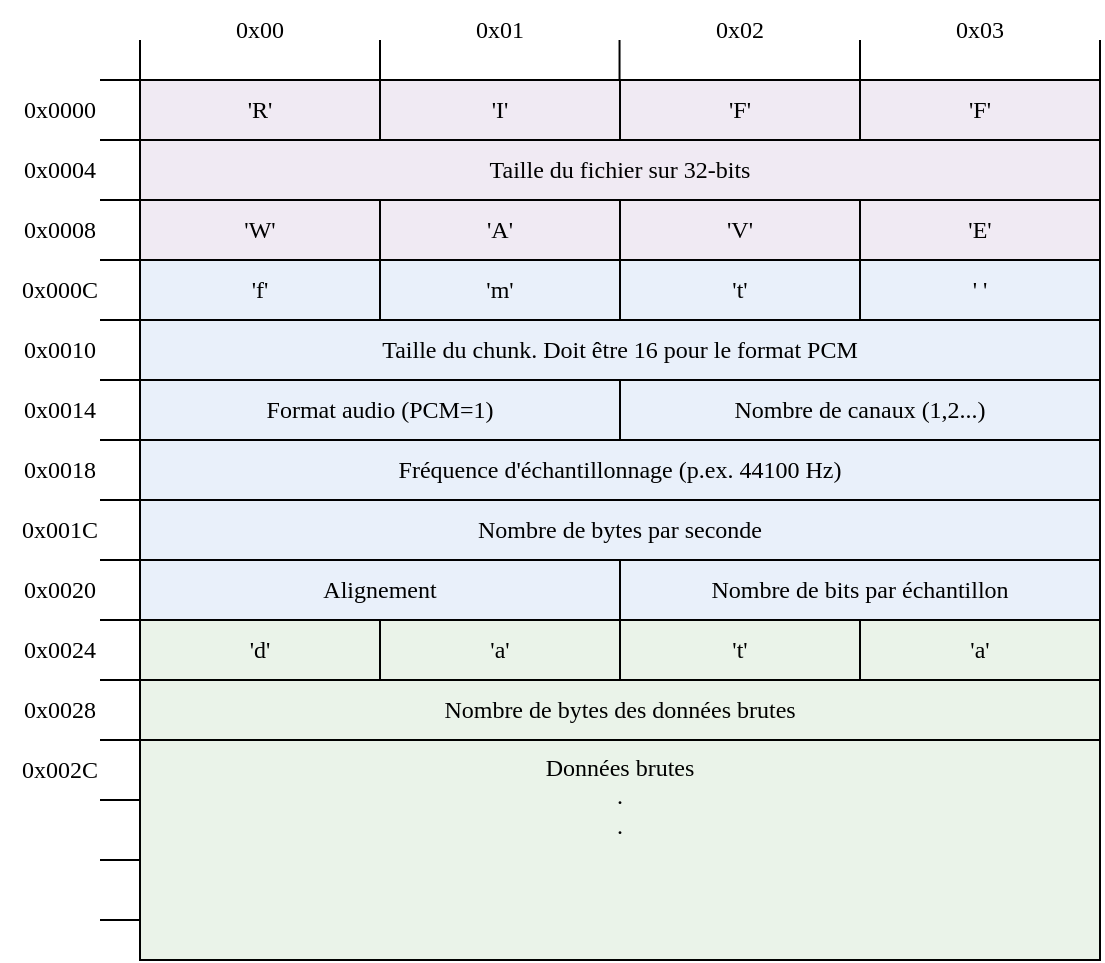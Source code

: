 <mxfile version="22.1.16" type="device">
  <diagram name="Page-1" id="-Ry3iSlAWCDxJq_BYXxY">
    <mxGraphModel dx="1098" dy="940" grid="1" gridSize="10" guides="1" tooltips="1" connect="1" arrows="1" fold="1" page="1" pageScale="1" pageWidth="800" pageHeight="500" math="0" shadow="0">
      <root>
        <mxCell id="0" />
        <mxCell id="1" parent="0" />
        <mxCell id="C3kIpUEHoAadtdzjjU6n-1" value="&#39;R&#39;" style="rounded=0;whiteSpace=wrap;html=1;fontFamily=Lucida Console;fillColor=#E1D5E7;fillOpacity=50;" parent="1" vertex="1">
          <mxGeometry x="195" y="40" width="120" height="30" as="geometry" />
        </mxCell>
        <mxCell id="C3kIpUEHoAadtdzjjU6n-2" value="&#39;I&#39;" style="rounded=0;whiteSpace=wrap;html=1;fontFamily=Lucida Console;fillColor=#E1D5E7;fillOpacity=50;" parent="1" vertex="1">
          <mxGeometry x="315" y="40" width="120" height="30" as="geometry" />
        </mxCell>
        <mxCell id="C3kIpUEHoAadtdzjjU6n-3" value="&#39;F&#39;" style="rounded=0;whiteSpace=wrap;html=1;fontFamily=Lucida Console;fillColor=#E1D5E7;fillOpacity=50;" parent="1" vertex="1">
          <mxGeometry x="435" y="40" width="120" height="30" as="geometry" />
        </mxCell>
        <mxCell id="C3kIpUEHoAadtdzjjU6n-4" value="&#39;F&#39;" style="rounded=0;whiteSpace=wrap;html=1;fontFamily=Lucida Console;fillColor=#E1D5E7;fillOpacity=50;" parent="1" vertex="1">
          <mxGeometry x="555" y="40" width="120" height="30" as="geometry" />
        </mxCell>
        <mxCell id="C3kIpUEHoAadtdzjjU6n-5" value="Taille du fichier sur 32-bits" style="rounded=0;whiteSpace=wrap;html=1;fontFamily=Lucida Console;fillColor=#E1D5E7;fillOpacity=50;" parent="1" vertex="1">
          <mxGeometry x="195" y="70" width="480" height="30" as="geometry" />
        </mxCell>
        <mxCell id="C3kIpUEHoAadtdzjjU6n-6" value="&#39;W&#39;" style="rounded=0;whiteSpace=wrap;html=1;fontFamily=Lucida Console;fillColor=#E1D5E7;fillOpacity=50;" parent="1" vertex="1">
          <mxGeometry x="195" y="100" width="120" height="30" as="geometry" />
        </mxCell>
        <mxCell id="C3kIpUEHoAadtdzjjU6n-7" value="&#39;A&#39;" style="rounded=0;whiteSpace=wrap;html=1;fontFamily=Lucida Console;fillColor=#E1D5E7;fillOpacity=50;" parent="1" vertex="1">
          <mxGeometry x="315" y="100" width="120" height="30" as="geometry" />
        </mxCell>
        <mxCell id="C3kIpUEHoAadtdzjjU6n-8" value="&#39;V&#39;" style="rounded=0;whiteSpace=wrap;html=1;fontFamily=Lucida Console;fillColor=#E1D5E7;fillOpacity=50;" parent="1" vertex="1">
          <mxGeometry x="435" y="100" width="120" height="30" as="geometry" />
        </mxCell>
        <mxCell id="C3kIpUEHoAadtdzjjU6n-9" value="&#39;E&#39;" style="rounded=0;whiteSpace=wrap;html=1;fontFamily=Lucida Console;fillColor=#E1D5E7;fillOpacity=50;" parent="1" vertex="1">
          <mxGeometry x="555" y="100" width="120" height="30" as="geometry" />
        </mxCell>
        <mxCell id="C3kIpUEHoAadtdzjjU6n-10" value="&#39;f&#39;" style="rounded=0;whiteSpace=wrap;html=1;fontFamily=Lucida Console;fillColor=#D4E1F5;fillOpacity=50;" parent="1" vertex="1">
          <mxGeometry x="195" y="130" width="120" height="30" as="geometry" />
        </mxCell>
        <mxCell id="C3kIpUEHoAadtdzjjU6n-11" value="&#39;m&#39;" style="rounded=0;whiteSpace=wrap;html=1;fontFamily=Lucida Console;fillColor=#D4E1F5;fillOpacity=50;" parent="1" vertex="1">
          <mxGeometry x="315" y="130" width="120" height="30" as="geometry" />
        </mxCell>
        <mxCell id="C3kIpUEHoAadtdzjjU6n-12" value="&#39;t&#39;" style="rounded=0;whiteSpace=wrap;html=1;fontFamily=Lucida Console;fillColor=#D4E1F5;fillOpacity=50;" parent="1" vertex="1">
          <mxGeometry x="435" y="130" width="120" height="30" as="geometry" />
        </mxCell>
        <mxCell id="C3kIpUEHoAadtdzjjU6n-13" value="&#39; &#39;" style="rounded=0;whiteSpace=wrap;html=1;fontFamily=Lucida Console;fillColor=#D4E1F5;fillOpacity=50;" parent="1" vertex="1">
          <mxGeometry x="555" y="130" width="120" height="30" as="geometry" />
        </mxCell>
        <mxCell id="C3kIpUEHoAadtdzjjU6n-14" value="Taille du chunk. Doit être 16 pour le format PCM" style="rounded=0;whiteSpace=wrap;html=1;fontFamily=Lucida Console;fillColor=#D4E1F5;fillOpacity=50;" parent="1" vertex="1">
          <mxGeometry x="195" y="160" width="480" height="30" as="geometry" />
        </mxCell>
        <mxCell id="C3kIpUEHoAadtdzjjU6n-15" value="Format audio (PCM=1)" style="rounded=0;whiteSpace=wrap;html=1;fontFamily=Lucida Console;fillColor=#D4E1F5;fillOpacity=50;" parent="1" vertex="1">
          <mxGeometry x="195" y="190" width="240" height="30" as="geometry" />
        </mxCell>
        <mxCell id="C3kIpUEHoAadtdzjjU6n-16" value="Nombre de canaux (1,2...)" style="rounded=0;whiteSpace=wrap;html=1;fontFamily=Lucida Console;fillColor=#D4E1F5;fillOpacity=50;" parent="1" vertex="1">
          <mxGeometry x="435" y="190" width="240" height="30" as="geometry" />
        </mxCell>
        <mxCell id="C3kIpUEHoAadtdzjjU6n-17" value="Fréquence d&#39;échantillonnage (p.ex. 44100 Hz)" style="rounded=0;whiteSpace=wrap;html=1;fontFamily=Lucida Console;fillColor=#D4E1F5;fillOpacity=50;" parent="1" vertex="1">
          <mxGeometry x="195" y="220" width="480" height="30" as="geometry" />
        </mxCell>
        <mxCell id="C3kIpUEHoAadtdzjjU6n-18" value="Nombre de bytes par seconde" style="rounded=0;whiteSpace=wrap;html=1;fontFamily=Lucida Console;fillColor=#D4E1F5;fillOpacity=50;" parent="1" vertex="1">
          <mxGeometry x="195" y="250" width="480" height="30" as="geometry" />
        </mxCell>
        <mxCell id="C3kIpUEHoAadtdzjjU6n-19" value="Alignement" style="rounded=0;whiteSpace=wrap;html=1;fontFamily=Lucida Console;fillColor=#D4E1F5;fillOpacity=50;" parent="1" vertex="1">
          <mxGeometry x="195" y="280" width="240" height="30" as="geometry" />
        </mxCell>
        <mxCell id="C3kIpUEHoAadtdzjjU6n-20" value="Nombre de bits par échantillon" style="rounded=0;whiteSpace=wrap;html=1;fontFamily=Lucida Console;fillColor=#D4E1F5;fillOpacity=50;" parent="1" vertex="1">
          <mxGeometry x="435" y="280" width="240" height="30" as="geometry" />
        </mxCell>
        <mxCell id="C3kIpUEHoAadtdzjjU6n-21" value="&#39;d&#39;" style="rounded=0;whiteSpace=wrap;html=1;fontFamily=Lucida Console;fillColor=#D5E8D4;fillOpacity=50;" parent="1" vertex="1">
          <mxGeometry x="195" y="310" width="120" height="30" as="geometry" />
        </mxCell>
        <mxCell id="C3kIpUEHoAadtdzjjU6n-22" value="&#39;a&#39;" style="rounded=0;whiteSpace=wrap;html=1;fontFamily=Lucida Console;fillColor=#D5E8D4;fillOpacity=50;" parent="1" vertex="1">
          <mxGeometry x="315" y="310" width="120" height="30" as="geometry" />
        </mxCell>
        <mxCell id="C3kIpUEHoAadtdzjjU6n-23" value="&#39;t&#39;" style="rounded=0;whiteSpace=wrap;html=1;fontFamily=Lucida Console;fillColor=#D5E8D4;fillOpacity=50;" parent="1" vertex="1">
          <mxGeometry x="435" y="310" width="120" height="30" as="geometry" />
        </mxCell>
        <mxCell id="C3kIpUEHoAadtdzjjU6n-24" value="&#39;a&#39;" style="rounded=0;whiteSpace=wrap;html=1;fontFamily=Lucida Console;fillColor=#D5E8D4;fillOpacity=50;" parent="1" vertex="1">
          <mxGeometry x="555" y="310" width="120" height="30" as="geometry" />
        </mxCell>
        <mxCell id="C3kIpUEHoAadtdzjjU6n-25" value="Nombre de bytes des données brutes" style="rounded=0;whiteSpace=wrap;html=1;fontFamily=Lucida Console;fillColor=#D5E8D4;fillOpacity=50;" parent="1" vertex="1">
          <mxGeometry x="195" y="340" width="480" height="30" as="geometry" />
        </mxCell>
        <mxCell id="C3kIpUEHoAadtdzjjU6n-26" value="Données brutes&lt;br&gt;.&lt;br&gt;." style="rounded=0;whiteSpace=wrap;html=1;fontFamily=Lucida Console;verticalAlign=top;fillColor=#D5E8D4;fillOpacity=50;" parent="1" vertex="1">
          <mxGeometry x="195" y="370" width="480" height="110" as="geometry" />
        </mxCell>
        <mxCell id="C3kIpUEHoAadtdzjjU6n-27" value="" style="endArrow=none;html=1;rounded=0;" parent="1" edge="1">
          <mxGeometry width="50" height="50" relative="1" as="geometry">
            <mxPoint x="195" y="40" as="sourcePoint" />
            <mxPoint x="195" y="20" as="targetPoint" />
          </mxGeometry>
        </mxCell>
        <mxCell id="C3kIpUEHoAadtdzjjU6n-28" value="" style="endArrow=none;html=1;rounded=0;" parent="1" edge="1">
          <mxGeometry width="50" height="50" relative="1" as="geometry">
            <mxPoint x="315" y="40" as="sourcePoint" />
            <mxPoint x="315" y="20" as="targetPoint" />
          </mxGeometry>
        </mxCell>
        <mxCell id="C3kIpUEHoAadtdzjjU6n-29" value="" style="endArrow=none;html=1;rounded=0;" parent="1" edge="1">
          <mxGeometry width="50" height="50" relative="1" as="geometry">
            <mxPoint x="434.77" y="40" as="sourcePoint" />
            <mxPoint x="434.77" y="20" as="targetPoint" />
          </mxGeometry>
        </mxCell>
        <mxCell id="C3kIpUEHoAadtdzjjU6n-30" value="" style="endArrow=none;html=1;rounded=0;" parent="1" edge="1">
          <mxGeometry width="50" height="50" relative="1" as="geometry">
            <mxPoint x="555" y="40" as="sourcePoint" />
            <mxPoint x="555" y="20" as="targetPoint" />
          </mxGeometry>
        </mxCell>
        <mxCell id="C3kIpUEHoAadtdzjjU6n-31" value="" style="endArrow=none;html=1;rounded=0;" parent="1" edge="1">
          <mxGeometry width="50" height="50" relative="1" as="geometry">
            <mxPoint x="675" y="40" as="sourcePoint" />
            <mxPoint x="675" y="20" as="targetPoint" />
          </mxGeometry>
        </mxCell>
        <mxCell id="C3kIpUEHoAadtdzjjU6n-32" value="0x00" style="text;strokeColor=none;align=center;fillColor=none;html=1;verticalAlign=middle;whiteSpace=wrap;rounded=0;fontFamily=Lucida Console;" parent="1" vertex="1">
          <mxGeometry x="225" width="60" height="30" as="geometry" />
        </mxCell>
        <mxCell id="C3kIpUEHoAadtdzjjU6n-33" value="0x01" style="text;strokeColor=none;align=center;fillColor=none;html=1;verticalAlign=middle;whiteSpace=wrap;rounded=0;fontFamily=Lucida Console;" parent="1" vertex="1">
          <mxGeometry x="345" width="60" height="30" as="geometry" />
        </mxCell>
        <mxCell id="C3kIpUEHoAadtdzjjU6n-34" value="0x02" style="text;strokeColor=none;align=center;fillColor=none;html=1;verticalAlign=middle;whiteSpace=wrap;rounded=0;fontFamily=Lucida Console;" parent="1" vertex="1">
          <mxGeometry x="465" width="60" height="30" as="geometry" />
        </mxCell>
        <mxCell id="C3kIpUEHoAadtdzjjU6n-35" value="0x03" style="text;strokeColor=none;align=center;fillColor=none;html=1;verticalAlign=middle;whiteSpace=wrap;rounded=0;fontFamily=Lucida Console;" parent="1" vertex="1">
          <mxGeometry x="585" width="60" height="30" as="geometry" />
        </mxCell>
        <mxCell id="C3kIpUEHoAadtdzjjU6n-36" value="" style="endArrow=none;html=1;rounded=0;" parent="1" edge="1">
          <mxGeometry width="50" height="50" relative="1" as="geometry">
            <mxPoint x="175" y="40" as="sourcePoint" />
            <mxPoint x="195" y="40" as="targetPoint" />
          </mxGeometry>
        </mxCell>
        <mxCell id="C3kIpUEHoAadtdzjjU6n-37" value="" style="endArrow=none;html=1;rounded=0;" parent="1" edge="1">
          <mxGeometry width="50" height="50" relative="1" as="geometry">
            <mxPoint x="175" y="70" as="sourcePoint" />
            <mxPoint x="195" y="70" as="targetPoint" />
          </mxGeometry>
        </mxCell>
        <mxCell id="C3kIpUEHoAadtdzjjU6n-38" value="" style="endArrow=none;html=1;rounded=0;" parent="1" edge="1">
          <mxGeometry width="50" height="50" relative="1" as="geometry">
            <mxPoint x="175" y="100" as="sourcePoint" />
            <mxPoint x="195" y="100" as="targetPoint" />
          </mxGeometry>
        </mxCell>
        <mxCell id="C3kIpUEHoAadtdzjjU6n-39" value="" style="endArrow=none;html=1;rounded=0;" parent="1" edge="1">
          <mxGeometry width="50" height="50" relative="1" as="geometry">
            <mxPoint x="175" y="130" as="sourcePoint" />
            <mxPoint x="195" y="130" as="targetPoint" />
          </mxGeometry>
        </mxCell>
        <mxCell id="C3kIpUEHoAadtdzjjU6n-40" value="" style="endArrow=none;html=1;rounded=0;" parent="1" edge="1">
          <mxGeometry width="50" height="50" relative="1" as="geometry">
            <mxPoint x="175" y="160" as="sourcePoint" />
            <mxPoint x="195" y="160" as="targetPoint" />
          </mxGeometry>
        </mxCell>
        <mxCell id="C3kIpUEHoAadtdzjjU6n-41" value="" style="endArrow=none;html=1;rounded=0;" parent="1" edge="1">
          <mxGeometry width="50" height="50" relative="1" as="geometry">
            <mxPoint x="175" y="190" as="sourcePoint" />
            <mxPoint x="195" y="190" as="targetPoint" />
          </mxGeometry>
        </mxCell>
        <mxCell id="C3kIpUEHoAadtdzjjU6n-42" value="" style="endArrow=none;html=1;rounded=0;" parent="1" edge="1">
          <mxGeometry width="50" height="50" relative="1" as="geometry">
            <mxPoint x="175" y="220" as="sourcePoint" />
            <mxPoint x="195" y="220" as="targetPoint" />
          </mxGeometry>
        </mxCell>
        <mxCell id="C3kIpUEHoAadtdzjjU6n-43" value="" style="endArrow=none;html=1;rounded=0;" parent="1" edge="1">
          <mxGeometry width="50" height="50" relative="1" as="geometry">
            <mxPoint x="175" y="250" as="sourcePoint" />
            <mxPoint x="195" y="250" as="targetPoint" />
          </mxGeometry>
        </mxCell>
        <mxCell id="C3kIpUEHoAadtdzjjU6n-44" value="" style="endArrow=none;html=1;rounded=0;" parent="1" edge="1">
          <mxGeometry width="50" height="50" relative="1" as="geometry">
            <mxPoint x="175" y="280" as="sourcePoint" />
            <mxPoint x="195" y="280" as="targetPoint" />
          </mxGeometry>
        </mxCell>
        <mxCell id="C3kIpUEHoAadtdzjjU6n-45" value="" style="endArrow=none;html=1;rounded=0;" parent="1" edge="1">
          <mxGeometry width="50" height="50" relative="1" as="geometry">
            <mxPoint x="175" y="310" as="sourcePoint" />
            <mxPoint x="195" y="310" as="targetPoint" />
          </mxGeometry>
        </mxCell>
        <mxCell id="C3kIpUEHoAadtdzjjU6n-46" value="" style="endArrow=none;html=1;rounded=0;" parent="1" edge="1">
          <mxGeometry width="50" height="50" relative="1" as="geometry">
            <mxPoint x="175" y="340" as="sourcePoint" />
            <mxPoint x="195" y="340" as="targetPoint" />
          </mxGeometry>
        </mxCell>
        <mxCell id="C3kIpUEHoAadtdzjjU6n-47" value="" style="endArrow=none;html=1;rounded=0;" parent="1" edge="1">
          <mxGeometry width="50" height="50" relative="1" as="geometry">
            <mxPoint x="175" y="370" as="sourcePoint" />
            <mxPoint x="195" y="370" as="targetPoint" />
          </mxGeometry>
        </mxCell>
        <mxCell id="C3kIpUEHoAadtdzjjU6n-49" value="" style="endArrow=none;html=1;rounded=0;" parent="1" edge="1">
          <mxGeometry width="50" height="50" relative="1" as="geometry">
            <mxPoint x="175" y="400" as="sourcePoint" />
            <mxPoint x="195" y="400" as="targetPoint" />
          </mxGeometry>
        </mxCell>
        <mxCell id="C3kIpUEHoAadtdzjjU6n-50" value="" style="endArrow=none;html=1;rounded=0;" parent="1" edge="1">
          <mxGeometry width="50" height="50" relative="1" as="geometry">
            <mxPoint x="175" y="430" as="sourcePoint" />
            <mxPoint x="195" y="430" as="targetPoint" />
          </mxGeometry>
        </mxCell>
        <mxCell id="C3kIpUEHoAadtdzjjU6n-51" value="" style="endArrow=none;html=1;rounded=0;" parent="1" edge="1">
          <mxGeometry width="50" height="50" relative="1" as="geometry">
            <mxPoint x="175" y="460" as="sourcePoint" />
            <mxPoint x="195" y="460" as="targetPoint" />
          </mxGeometry>
        </mxCell>
        <mxCell id="C3kIpUEHoAadtdzjjU6n-52" value="0x0000" style="text;strokeColor=none;align=center;fillColor=none;html=1;verticalAlign=middle;whiteSpace=wrap;rounded=0;fontFamily=Lucida Console;" parent="1" vertex="1">
          <mxGeometry x="125" y="40" width="60" height="30" as="geometry" />
        </mxCell>
        <mxCell id="C3kIpUEHoAadtdzjjU6n-53" value="0x0004" style="text;strokeColor=none;align=center;fillColor=none;html=1;verticalAlign=middle;whiteSpace=wrap;rounded=0;fontFamily=Lucida Console;" parent="1" vertex="1">
          <mxGeometry x="125" y="70" width="60" height="30" as="geometry" />
        </mxCell>
        <mxCell id="C3kIpUEHoAadtdzjjU6n-54" value="0x0008" style="text;strokeColor=none;align=center;fillColor=none;html=1;verticalAlign=middle;whiteSpace=wrap;rounded=0;fontFamily=Lucida Console;" parent="1" vertex="1">
          <mxGeometry x="125" y="100" width="60" height="30" as="geometry" />
        </mxCell>
        <mxCell id="C3kIpUEHoAadtdzjjU6n-55" value="0x000C" style="text;strokeColor=none;align=center;fillColor=none;html=1;verticalAlign=middle;whiteSpace=wrap;rounded=0;fontFamily=Lucida Console;" parent="1" vertex="1">
          <mxGeometry x="125" y="130" width="60" height="30" as="geometry" />
        </mxCell>
        <mxCell id="C3kIpUEHoAadtdzjjU6n-56" value="0x0010" style="text;strokeColor=none;align=center;fillColor=none;html=1;verticalAlign=middle;whiteSpace=wrap;rounded=0;fontFamily=Lucida Console;" parent="1" vertex="1">
          <mxGeometry x="125" y="160" width="60" height="30" as="geometry" />
        </mxCell>
        <mxCell id="C3kIpUEHoAadtdzjjU6n-57" value="0x0014" style="text;strokeColor=none;align=center;fillColor=none;html=1;verticalAlign=middle;whiteSpace=wrap;rounded=0;fontFamily=Lucida Console;" parent="1" vertex="1">
          <mxGeometry x="125" y="190" width="60" height="30" as="geometry" />
        </mxCell>
        <mxCell id="C3kIpUEHoAadtdzjjU6n-58" value="0x0018" style="text;strokeColor=none;align=center;fillColor=none;html=1;verticalAlign=middle;whiteSpace=wrap;rounded=0;fontFamily=Lucida Console;" parent="1" vertex="1">
          <mxGeometry x="125" y="220" width="60" height="30" as="geometry" />
        </mxCell>
        <mxCell id="C3kIpUEHoAadtdzjjU6n-59" value="0x001C" style="text;strokeColor=none;align=center;fillColor=none;html=1;verticalAlign=middle;whiteSpace=wrap;rounded=0;fontFamily=Lucida Console;" parent="1" vertex="1">
          <mxGeometry x="125" y="250" width="60" height="30" as="geometry" />
        </mxCell>
        <mxCell id="C3kIpUEHoAadtdzjjU6n-60" value="0x0020" style="text;strokeColor=none;align=center;fillColor=none;html=1;verticalAlign=middle;whiteSpace=wrap;rounded=0;fontFamily=Lucida Console;" parent="1" vertex="1">
          <mxGeometry x="125" y="280" width="60" height="30" as="geometry" />
        </mxCell>
        <mxCell id="C3kIpUEHoAadtdzjjU6n-61" value="0x0024" style="text;strokeColor=none;align=center;fillColor=none;html=1;verticalAlign=middle;whiteSpace=wrap;rounded=0;fontFamily=Lucida Console;" parent="1" vertex="1">
          <mxGeometry x="125" y="310" width="60" height="30" as="geometry" />
        </mxCell>
        <mxCell id="C3kIpUEHoAadtdzjjU6n-62" value="0x0028" style="text;strokeColor=none;align=center;fillColor=none;html=1;verticalAlign=middle;whiteSpace=wrap;rounded=0;fontFamily=Lucida Console;" parent="1" vertex="1">
          <mxGeometry x="125" y="340" width="60" height="30" as="geometry" />
        </mxCell>
        <mxCell id="C3kIpUEHoAadtdzjjU6n-63" value="0x002C" style="text;strokeColor=none;align=center;fillColor=none;html=1;verticalAlign=middle;whiteSpace=wrap;rounded=0;fontFamily=Lucida Console;" parent="1" vertex="1">
          <mxGeometry x="125" y="370" width="60" height="30" as="geometry" />
        </mxCell>
      </root>
    </mxGraphModel>
  </diagram>
</mxfile>

